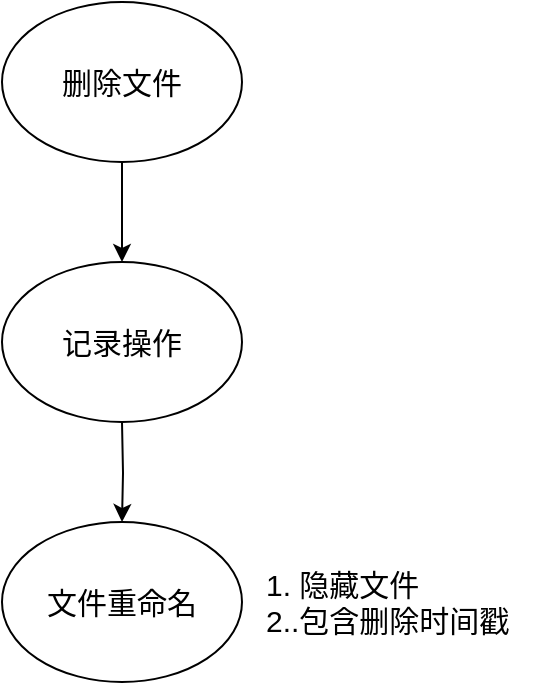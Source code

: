 <mxfile version="13.6.9" type="github">
  <diagram id="AAKAPAUA-LkE0o8C_zSf" name="Page-1">
    <mxGraphModel dx="1422" dy="745" grid="1" gridSize="10" guides="1" tooltips="1" connect="1" arrows="1" fold="1" page="1" pageScale="1" pageWidth="827" pageHeight="1169" math="0" shadow="0">
      <root>
        <mxCell id="0" />
        <mxCell id="1" parent="0" />
        <mxCell id="dv_IoOrrz4k9TK9aDi6h-3" value="" style="edgeStyle=orthogonalEdgeStyle;rounded=0;orthogonalLoop=1;jettySize=auto;html=1;" edge="1" parent="1" source="dv_IoOrrz4k9TK9aDi6h-1" target="dv_IoOrrz4k9TK9aDi6h-2">
          <mxGeometry relative="1" as="geometry" />
        </mxCell>
        <mxCell id="dv_IoOrrz4k9TK9aDi6h-1" value="&lt;font style=&quot;font-size: 15px&quot;&gt;删除文件&lt;/font&gt;" style="ellipse;whiteSpace=wrap;html=1;" vertex="1" parent="1">
          <mxGeometry x="220" y="50" width="120" height="80" as="geometry" />
        </mxCell>
        <mxCell id="dv_IoOrrz4k9TK9aDi6h-2" value="&lt;font style=&quot;font-size: 15px&quot;&gt;记录操作&lt;/font&gt;" style="ellipse;whiteSpace=wrap;html=1;" vertex="1" parent="1">
          <mxGeometry x="220" y="180" width="120" height="80" as="geometry" />
        </mxCell>
        <mxCell id="dv_IoOrrz4k9TK9aDi6h-4" value="" style="edgeStyle=orthogonalEdgeStyle;rounded=0;orthogonalLoop=1;jettySize=auto;html=1;" edge="1" parent="1" target="dv_IoOrrz4k9TK9aDi6h-5">
          <mxGeometry relative="1" as="geometry">
            <mxPoint x="280" y="260" as="sourcePoint" />
          </mxGeometry>
        </mxCell>
        <mxCell id="dv_IoOrrz4k9TK9aDi6h-5" value="&lt;font style=&quot;font-size: 15px&quot;&gt;文件重命名&lt;/font&gt;" style="ellipse;whiteSpace=wrap;html=1;" vertex="1" parent="1">
          <mxGeometry x="220" y="310" width="120" height="80" as="geometry" />
        </mxCell>
        <mxCell id="dv_IoOrrz4k9TK9aDi6h-6" value="&lt;font style=&quot;font-size: 15px&quot;&gt;1. 隐藏文件&lt;br&gt;2..包含删除时间戳&lt;/font&gt;" style="text;html=1;align=left;verticalAlign=middle;resizable=0;points=[];autosize=1;" vertex="1" parent="1">
          <mxGeometry x="350" y="330" width="140" height="40" as="geometry" />
        </mxCell>
      </root>
    </mxGraphModel>
  </diagram>
</mxfile>
